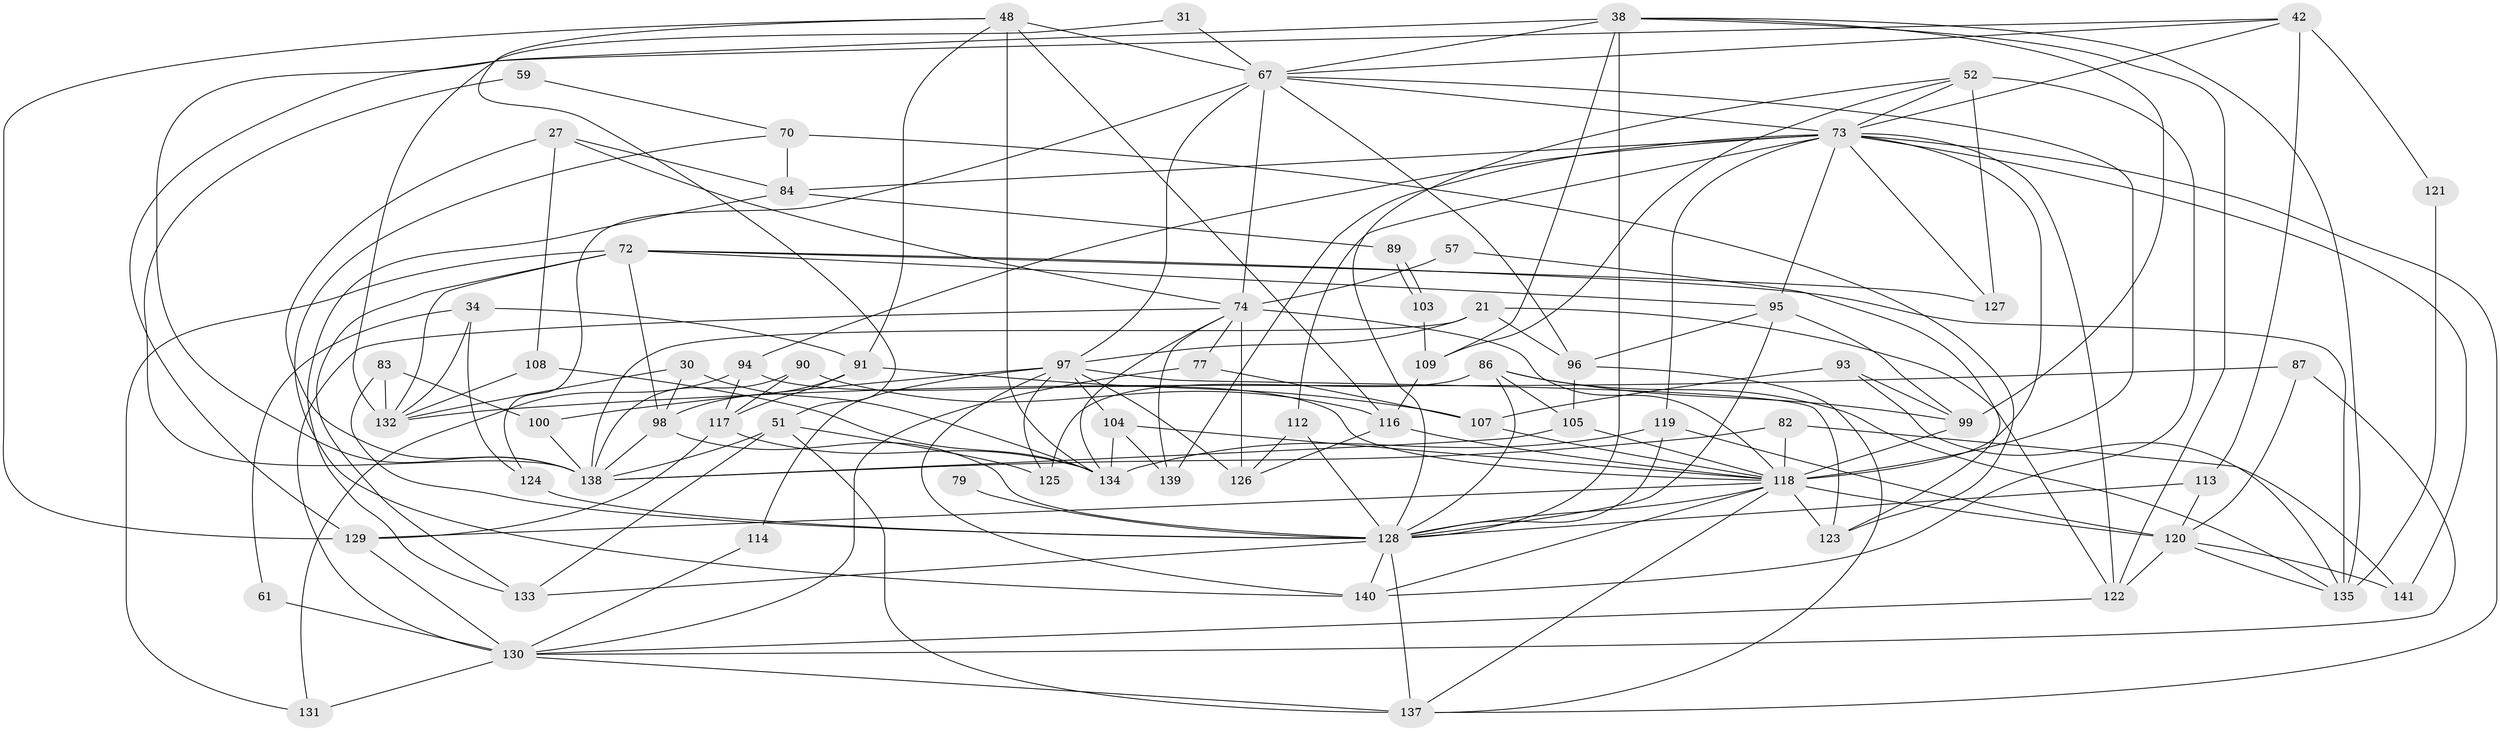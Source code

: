 // original degree distribution, {5: 0.15602836879432624, 3: 0.2907801418439716, 4: 0.3120567375886525, 2: 0.11347517730496454, 6: 0.07092198581560284, 7: 0.03546099290780142, 9: 0.014184397163120567, 10: 0.0070921985815602835}
// Generated by graph-tools (version 1.1) at 2025/49/03/09/25 04:49:10]
// undirected, 70 vertices, 171 edges
graph export_dot {
graph [start="1"]
  node [color=gray90,style=filled];
  21;
  27;
  30;
  31;
  34;
  38;
  42 [super="+22"];
  48 [super="+16"];
  51 [super="+36"];
  52 [super="+26"];
  57;
  59;
  61;
  67 [super="+45+32"];
  70;
  72 [super="+17+41"];
  73 [super="+8+3+66+20"];
  74 [super="+19"];
  77;
  79;
  82;
  83;
  84 [super="+46"];
  86 [super="+49"];
  87;
  89;
  90;
  91;
  93;
  94;
  95 [super="+1"];
  96;
  97 [super="+75+54"];
  98 [super="+12+50"];
  99 [super="+37+92"];
  100 [super="+80"];
  103;
  104;
  105 [super="+53"];
  107 [super="+7"];
  108;
  109;
  112;
  113;
  114;
  116;
  117 [super="+60"];
  118 [super="+101+4+56+106"];
  119 [super="+65"];
  120 [super="+68+85"];
  121 [super="+102"];
  122 [super="+111"];
  123 [super="+55"];
  124 [super="+33"];
  125;
  126;
  127;
  128 [super="+39+81+23+115"];
  129 [super="+64"];
  130 [super="+29"];
  131 [super="+78"];
  132 [super="+62+76"];
  133;
  134 [super="+10+69"];
  135 [super="+88"];
  137 [super="+58"];
  138 [super="+136"];
  139;
  140 [super="+110"];
  141;
  21 -- 122;
  21 -- 138;
  21 -- 96;
  21 -- 97;
  27 -- 74;
  27 -- 84;
  27 -- 108;
  27 -- 138;
  30 -- 132 [weight=3];
  30 -- 134 [weight=2];
  30 -- 98;
  31 -- 67;
  31 -- 132;
  34 -- 124;
  34 -- 91;
  34 -- 61;
  34 -- 132;
  38 -- 67;
  38 -- 109;
  38 -- 135;
  38 -- 138 [weight=2];
  38 -- 99;
  38 -- 122;
  38 -- 128 [weight=2];
  42 -- 73;
  42 -- 67 [weight=2];
  42 -- 121 [weight=2];
  42 -- 129;
  42 -- 113;
  48 -- 116;
  48 -- 134 [weight=2];
  48 -- 67;
  48 -- 129;
  48 -- 91;
  48 -- 51;
  51 -- 125;
  51 -- 138;
  51 -- 133;
  51 -- 137 [weight=2];
  52 -- 127 [weight=2];
  52 -- 109;
  52 -- 73;
  52 -- 140;
  52 -- 128;
  57 -- 123;
  57 -- 74;
  59 -- 70;
  59 -- 138;
  61 -- 130 [weight=2];
  67 -- 96;
  67 -- 124;
  67 -- 74;
  67 -- 97 [weight=3];
  67 -- 118 [weight=2];
  67 -- 73;
  70 -- 140;
  70 -- 123 [weight=2];
  70 -- 84;
  72 -- 127;
  72 -- 131;
  72 -- 98;
  72 -- 135 [weight=2];
  72 -- 132;
  72 -- 133;
  72 -- 95;
  73 -- 94;
  73 -- 84;
  73 -- 119;
  73 -- 112;
  73 -- 118 [weight=2];
  73 -- 122;
  73 -- 141;
  73 -- 127;
  73 -- 139;
  73 -- 95 [weight=2];
  73 -- 137;
  74 -- 139;
  74 -- 130 [weight=2];
  74 -- 77;
  74 -- 126;
  74 -- 118;
  74 -- 134;
  77 -- 130 [weight=2];
  77 -- 107;
  79 -- 128 [weight=2];
  82 -- 138;
  82 -- 141;
  82 -- 118 [weight=2];
  83 -- 132;
  83 -- 100;
  83 -- 128 [weight=2];
  84 -- 133;
  84 -- 89;
  86 -- 105;
  86 -- 125;
  86 -- 99;
  86 -- 135;
  86 -- 128;
  87 -- 132;
  87 -- 130;
  87 -- 120;
  89 -- 103;
  89 -- 103;
  90 -- 138;
  90 -- 116;
  90 -- 117;
  91 -- 98;
  91 -- 107;
  91 -- 117;
  93 -- 135;
  93 -- 107;
  93 -- 99;
  94 -- 131 [weight=2];
  94 -- 118;
  94 -- 117;
  95 -- 96;
  95 -- 99;
  95 -- 128;
  96 -- 105;
  96 -- 137;
  97 -- 100 [weight=2];
  97 -- 104;
  97 -- 125;
  97 -- 123 [weight=2];
  97 -- 140;
  97 -- 126;
  97 -- 114;
  98 -- 128;
  98 -- 138;
  99 -- 118 [weight=2];
  100 -- 138;
  103 -- 109;
  104 -- 118;
  104 -- 139;
  104 -- 134;
  105 -- 138;
  105 -- 118;
  107 -- 118;
  108 -- 132 [weight=2];
  108 -- 134;
  109 -- 116;
  112 -- 126;
  112 -- 128;
  113 -- 120;
  113 -- 128;
  114 -- 130;
  116 -- 126;
  116 -- 118;
  117 -- 129;
  117 -- 134;
  118 -- 123 [weight=2];
  118 -- 140 [weight=2];
  118 -- 128;
  118 -- 120 [weight=2];
  118 -- 129;
  118 -- 137;
  119 -- 134;
  119 -- 120 [weight=2];
  119 -- 128 [weight=2];
  120 -- 141;
  120 -- 135;
  120 -- 122 [weight=2];
  121 -- 135 [weight=2];
  122 -- 130;
  124 -- 128 [weight=3];
  128 -- 137 [weight=2];
  128 -- 133;
  128 -- 140;
  129 -- 130;
  130 -- 137;
  130 -- 131;
}
